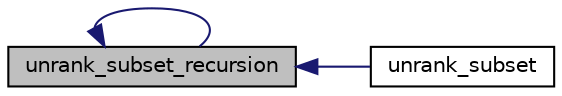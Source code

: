 digraph "unrank_subset_recursion"
{
  edge [fontname="Helvetica",fontsize="10",labelfontname="Helvetica",labelfontsize="10"];
  node [fontname="Helvetica",fontsize="10",shape=record];
  rankdir="LR";
  Node4399 [label="unrank_subset_recursion",height=0.2,width=0.4,color="black", fillcolor="grey75", style="filled", fontcolor="black"];
  Node4399 -> Node4400 [dir="back",color="midnightblue",fontsize="10",style="solid",fontname="Helvetica"];
  Node4400 [label="unrank_subset",height=0.2,width=0.4,color="black", fillcolor="white", style="filled",URL="$d2/d23/combinatorics_8h.html#afdd81c22f74b10890e9c3c015550a1e2"];
  Node4399 -> Node4399 [dir="back",color="midnightblue",fontsize="10",style="solid",fontname="Helvetica"];
}
